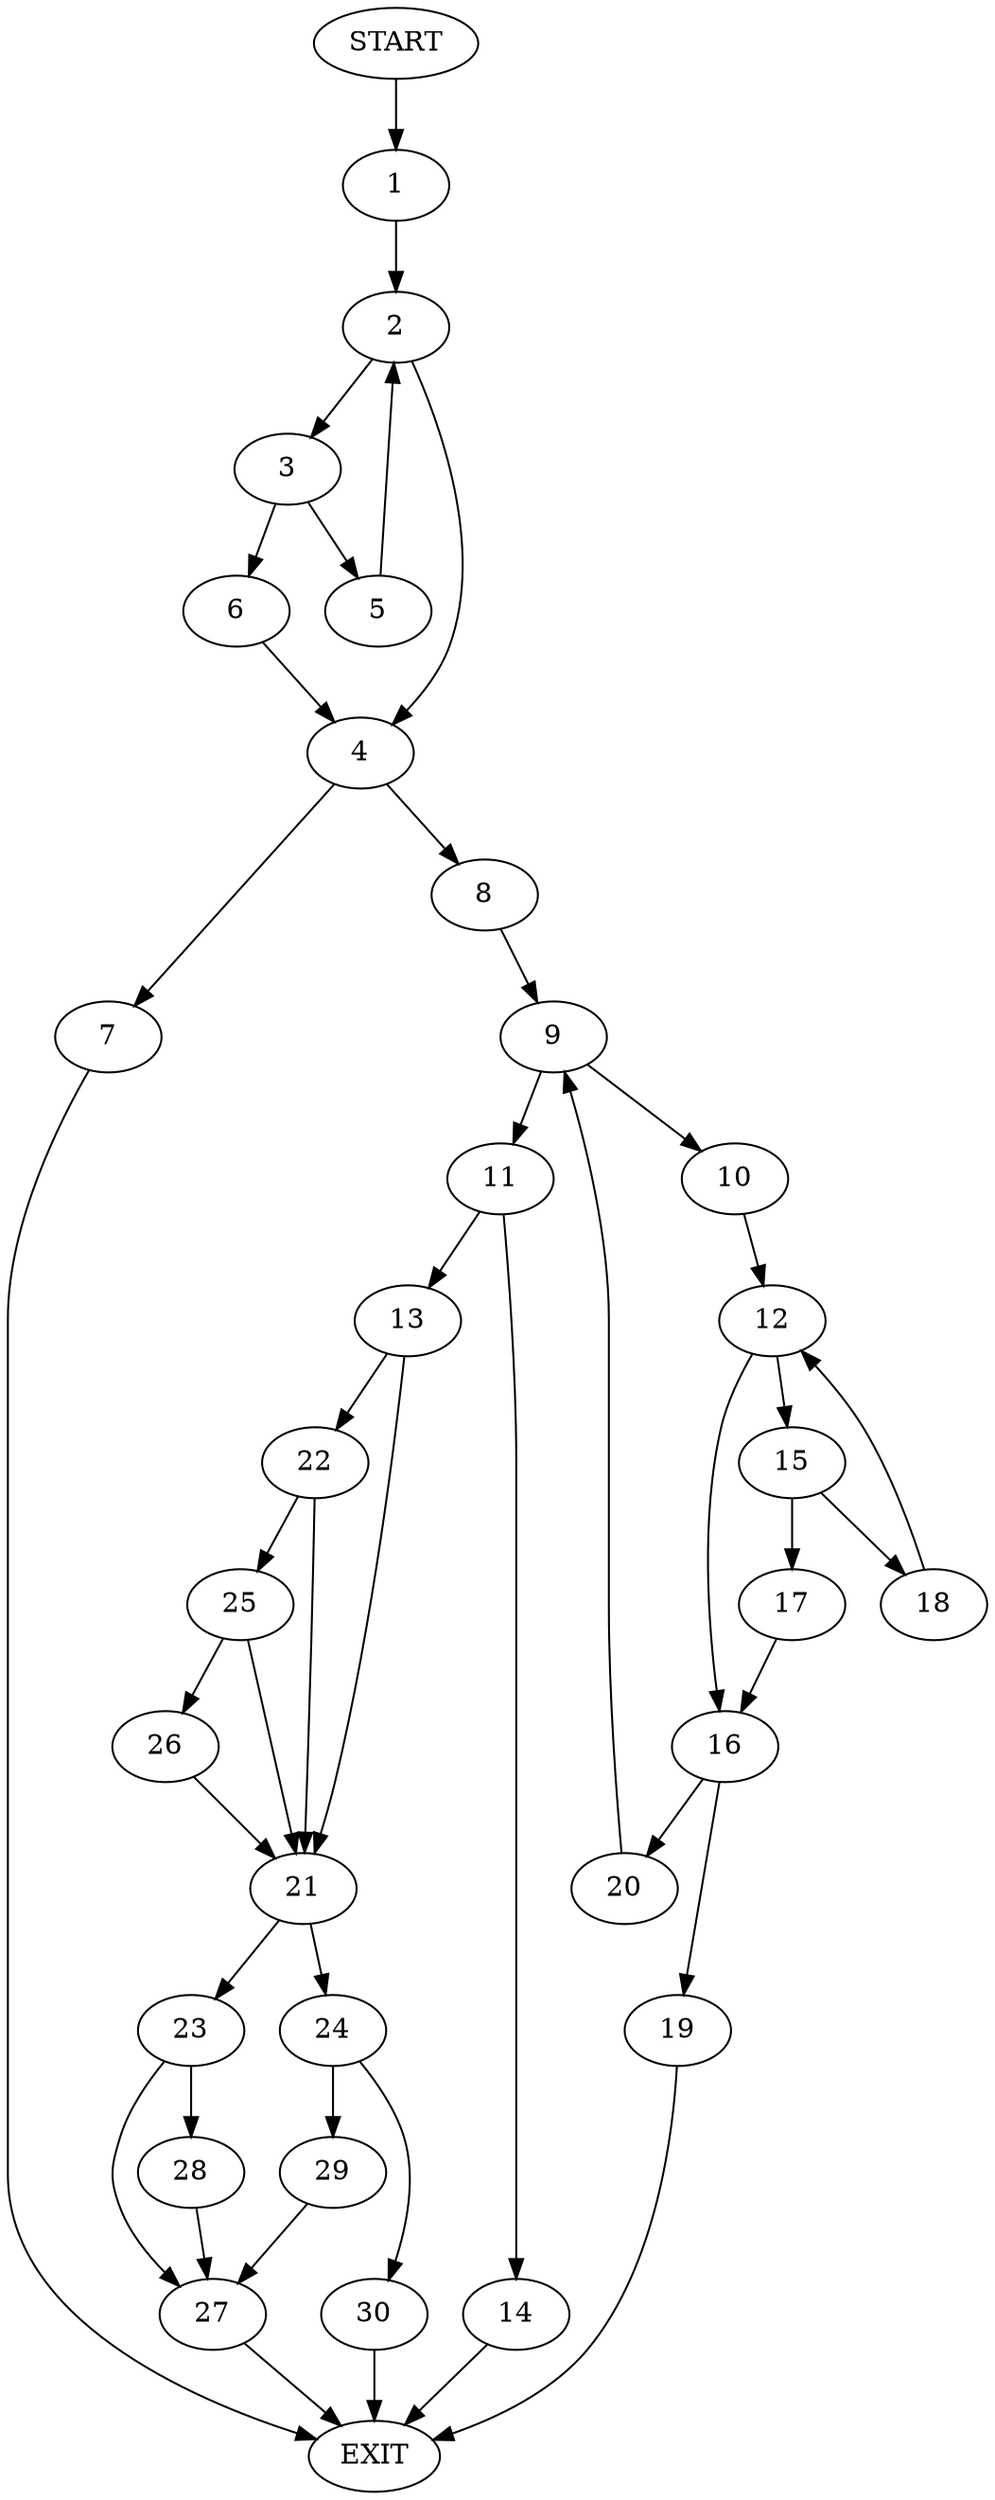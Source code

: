 digraph {
0 [label="START"]
31 [label="EXIT"]
0 -> 1
1 -> 2
2 -> 3
2 -> 4
3 -> 5
3 -> 6
4 -> 7
4 -> 8
6 -> 4
5 -> 2
7 -> 31
8 -> 9
9 -> 10
9 -> 11
10 -> 12
11 -> 13
11 -> 14
12 -> 15
12 -> 16
15 -> 17
15 -> 18
16 -> 19
16 -> 20
18 -> 12
17 -> 16
20 -> 9
19 -> 31
13 -> 21
13 -> 22
14 -> 31
21 -> 23
21 -> 24
22 -> 25
22 -> 21
25 -> 26
25 -> 21
26 -> 21
23 -> 27
23 -> 28
24 -> 29
24 -> 30
29 -> 27
30 -> 31
27 -> 31
28 -> 27
}
